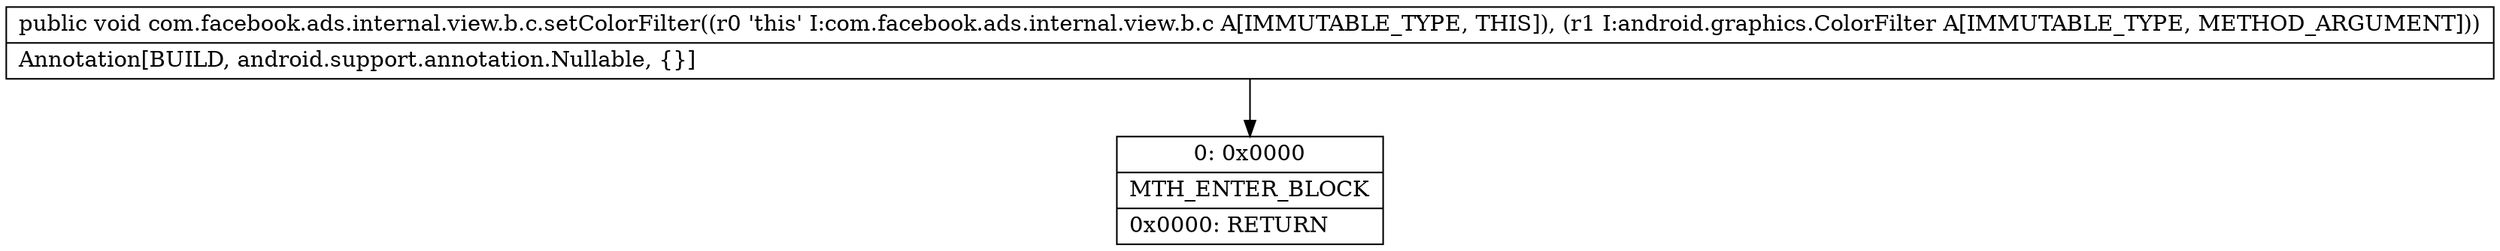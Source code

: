 digraph "CFG forcom.facebook.ads.internal.view.b.c.setColorFilter(Landroid\/graphics\/ColorFilter;)V" {
Node_0 [shape=record,label="{0\:\ 0x0000|MTH_ENTER_BLOCK\l|0x0000: RETURN   \l}"];
MethodNode[shape=record,label="{public void com.facebook.ads.internal.view.b.c.setColorFilter((r0 'this' I:com.facebook.ads.internal.view.b.c A[IMMUTABLE_TYPE, THIS]), (r1 I:android.graphics.ColorFilter A[IMMUTABLE_TYPE, METHOD_ARGUMENT]))  | Annotation[BUILD, android.support.annotation.Nullable, \{\}]\l}"];
MethodNode -> Node_0;
}

